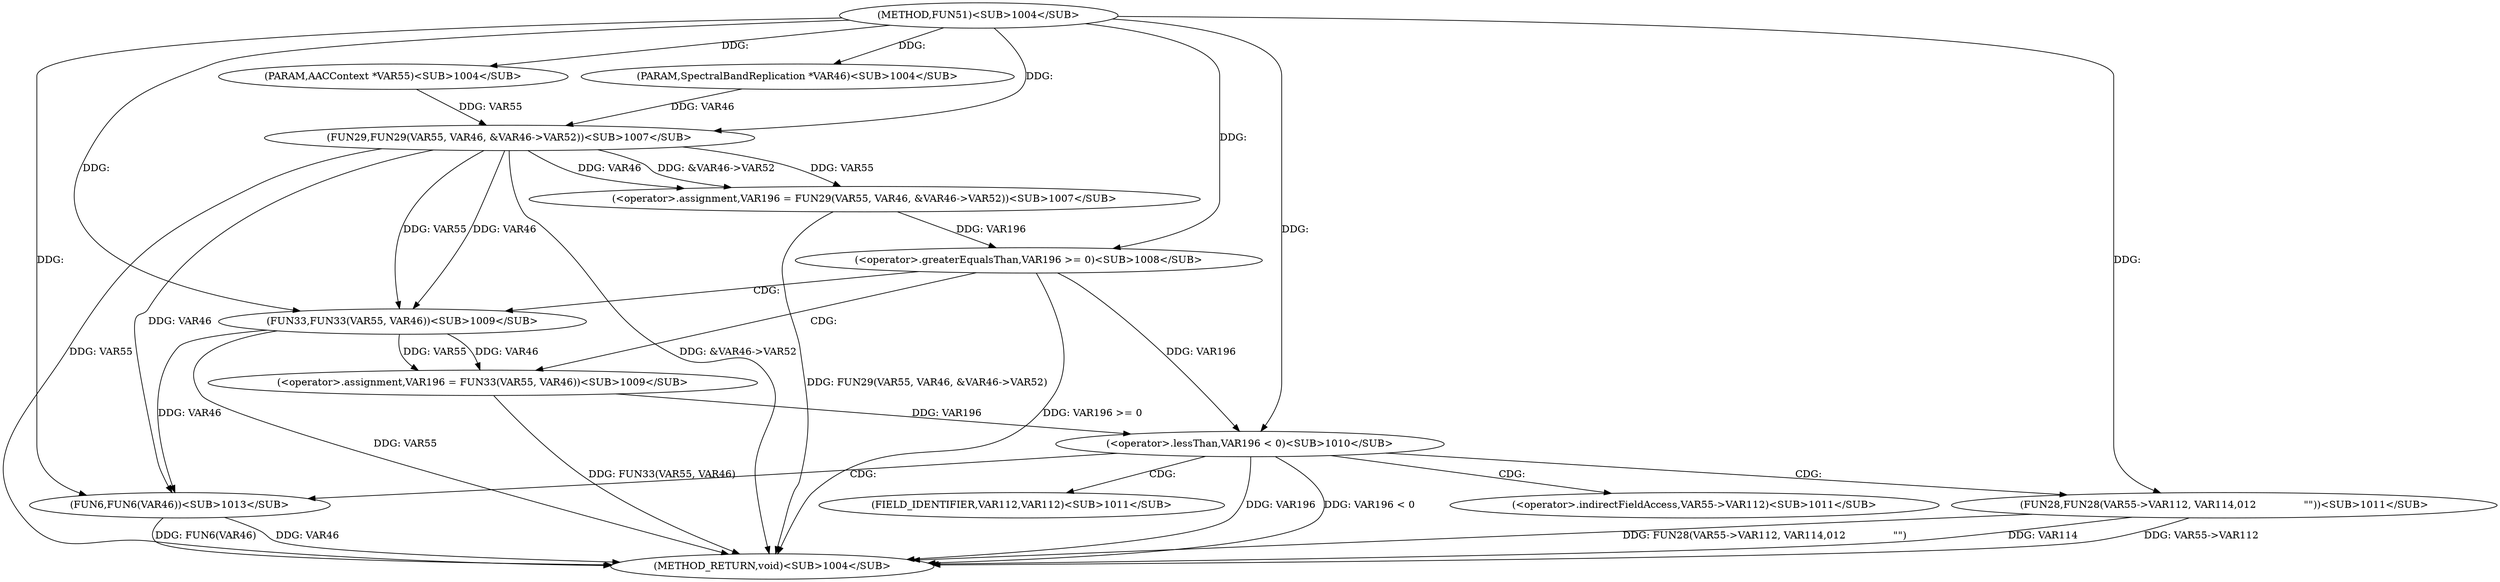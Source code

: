 
digraph "FUN51" {  

"5403" [label = "(METHOD,FUN51)<SUB>1004</SUB>" ]

"5440" [label = "(METHOD_RETURN,void)<SUB>1004</SUB>" ]

"5404" [label = "(PARAM,AACContext *VAR55)<SUB>1004</SUB>" ]

"5405" [label = "(PARAM,SpectralBandReplication *VAR46)<SUB>1004</SUB>" ]

"5408" [label = "(&lt;operator&gt;.assignment,VAR196 = FUN29(VAR55, VAR46, &amp;VAR46-&gt;VAR52))<SUB>1007</SUB>" ]

"5418" [label = "(&lt;operator&gt;.greaterEqualsThan,VAR196 &gt;= 0)<SUB>1008</SUB>" ]

"5428" [label = "(&lt;operator&gt;.lessThan,VAR196 &lt; 0)<SUB>1010</SUB>" ]

"5410" [label = "(FUN29,FUN29(VAR55, VAR46, &amp;VAR46-&gt;VAR52))<SUB>1007</SUB>" ]

"5422" [label = "(&lt;operator&gt;.assignment,VAR196 = FUN33(VAR55, VAR46))<SUB>1009</SUB>" ]

"5432" [label = "(FUN28,FUN28(VAR55-&gt;VAR112, VAR114,\012               &quot;&quot;))<SUB>1011</SUB>" ]

"5438" [label = "(FUN6,FUN6(VAR46))<SUB>1013</SUB>" ]

"5424" [label = "(FUN33,FUN33(VAR55, VAR46))<SUB>1009</SUB>" ]

"5433" [label = "(&lt;operator&gt;.indirectFieldAccess,VAR55-&gt;VAR112)<SUB>1011</SUB>" ]

"5435" [label = "(FIELD_IDENTIFIER,VAR112,VAR112)<SUB>1011</SUB>" ]

  "5410" -> "5440"  [ label = "DDG: VAR55"] 

  "5410" -> "5440"  [ label = "DDG: &amp;VAR46-&gt;VAR52"] 

  "5408" -> "5440"  [ label = "DDG: FUN29(VAR55, VAR46, &amp;VAR46-&gt;VAR52)"] 

  "5418" -> "5440"  [ label = "DDG: VAR196 &gt;= 0"] 

  "5424" -> "5440"  [ label = "DDG: VAR55"] 

  "5422" -> "5440"  [ label = "DDG: FUN33(VAR55, VAR46)"] 

  "5428" -> "5440"  [ label = "DDG: VAR196"] 

  "5428" -> "5440"  [ label = "DDG: VAR196 &lt; 0"] 

  "5432" -> "5440"  [ label = "DDG: VAR55-&gt;VAR112"] 

  "5432" -> "5440"  [ label = "DDG: FUN28(VAR55-&gt;VAR112, VAR114,\012               &quot;&quot;)"] 

  "5438" -> "5440"  [ label = "DDG: VAR46"] 

  "5438" -> "5440"  [ label = "DDG: FUN6(VAR46)"] 

  "5432" -> "5440"  [ label = "DDG: VAR114"] 

  "5403" -> "5404"  [ label = "DDG: "] 

  "5403" -> "5405"  [ label = "DDG: "] 

  "5410" -> "5408"  [ label = "DDG: VAR55"] 

  "5410" -> "5408"  [ label = "DDG: VAR46"] 

  "5410" -> "5408"  [ label = "DDG: &amp;VAR46-&gt;VAR52"] 

  "5404" -> "5410"  [ label = "DDG: VAR55"] 

  "5403" -> "5410"  [ label = "DDG: "] 

  "5405" -> "5410"  [ label = "DDG: VAR46"] 

  "5408" -> "5418"  [ label = "DDG: VAR196"] 

  "5403" -> "5418"  [ label = "DDG: "] 

  "5424" -> "5422"  [ label = "DDG: VAR55"] 

  "5424" -> "5422"  [ label = "DDG: VAR46"] 

  "5418" -> "5428"  [ label = "DDG: VAR196"] 

  "5422" -> "5428"  [ label = "DDG: VAR196"] 

  "5403" -> "5428"  [ label = "DDG: "] 

  "5403" -> "5432"  [ label = "DDG: "] 

  "5410" -> "5438"  [ label = "DDG: VAR46"] 

  "5424" -> "5438"  [ label = "DDG: VAR46"] 

  "5403" -> "5438"  [ label = "DDG: "] 

  "5410" -> "5424"  [ label = "DDG: VAR55"] 

  "5403" -> "5424"  [ label = "DDG: "] 

  "5410" -> "5424"  [ label = "DDG: VAR46"] 

  "5418" -> "5422"  [ label = "CDG: "] 

  "5418" -> "5424"  [ label = "CDG: "] 

  "5428" -> "5438"  [ label = "CDG: "] 

  "5428" -> "5433"  [ label = "CDG: "] 

  "5428" -> "5432"  [ label = "CDG: "] 

  "5428" -> "5435"  [ label = "CDG: "] 

}